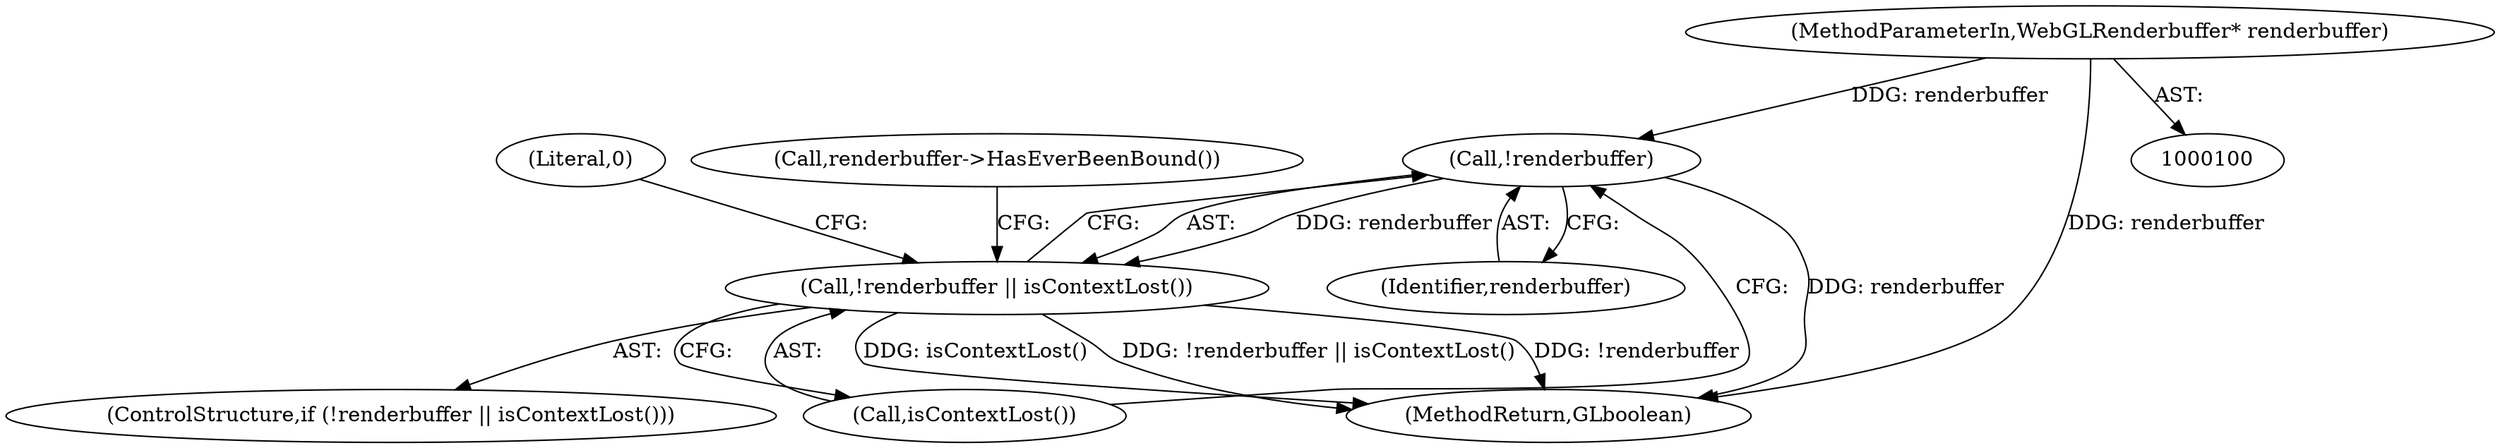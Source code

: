 digraph "1_Chrome_98095c718d7580b5d6715e5bfd8698234ecb4470_8@pointer" {
"1000105" [label="(Call,!renderbuffer)"];
"1000101" [label="(MethodParameterIn,WebGLRenderbuffer* renderbuffer)"];
"1000104" [label="(Call,!renderbuffer || isContextLost())"];
"1000107" [label="(Call,isContextLost())"];
"1000101" [label="(MethodParameterIn,WebGLRenderbuffer* renderbuffer)"];
"1000122" [label="(MethodReturn,GLboolean)"];
"1000104" [label="(Call,!renderbuffer || isContextLost())"];
"1000105" [label="(Call,!renderbuffer)"];
"1000103" [label="(ControlStructure,if (!renderbuffer || isContextLost()))"];
"1000109" [label="(Literal,0)"];
"1000106" [label="(Identifier,renderbuffer)"];
"1000112" [label="(Call,renderbuffer->HasEverBeenBound())"];
"1000105" -> "1000104"  [label="AST: "];
"1000105" -> "1000106"  [label="CFG: "];
"1000106" -> "1000105"  [label="AST: "];
"1000107" -> "1000105"  [label="CFG: "];
"1000104" -> "1000105"  [label="CFG: "];
"1000105" -> "1000122"  [label="DDG: renderbuffer"];
"1000105" -> "1000104"  [label="DDG: renderbuffer"];
"1000101" -> "1000105"  [label="DDG: renderbuffer"];
"1000101" -> "1000100"  [label="AST: "];
"1000101" -> "1000122"  [label="DDG: renderbuffer"];
"1000104" -> "1000103"  [label="AST: "];
"1000104" -> "1000107"  [label="CFG: "];
"1000107" -> "1000104"  [label="AST: "];
"1000109" -> "1000104"  [label="CFG: "];
"1000112" -> "1000104"  [label="CFG: "];
"1000104" -> "1000122"  [label="DDG: isContextLost()"];
"1000104" -> "1000122"  [label="DDG: !renderbuffer || isContextLost()"];
"1000104" -> "1000122"  [label="DDG: !renderbuffer"];
}
